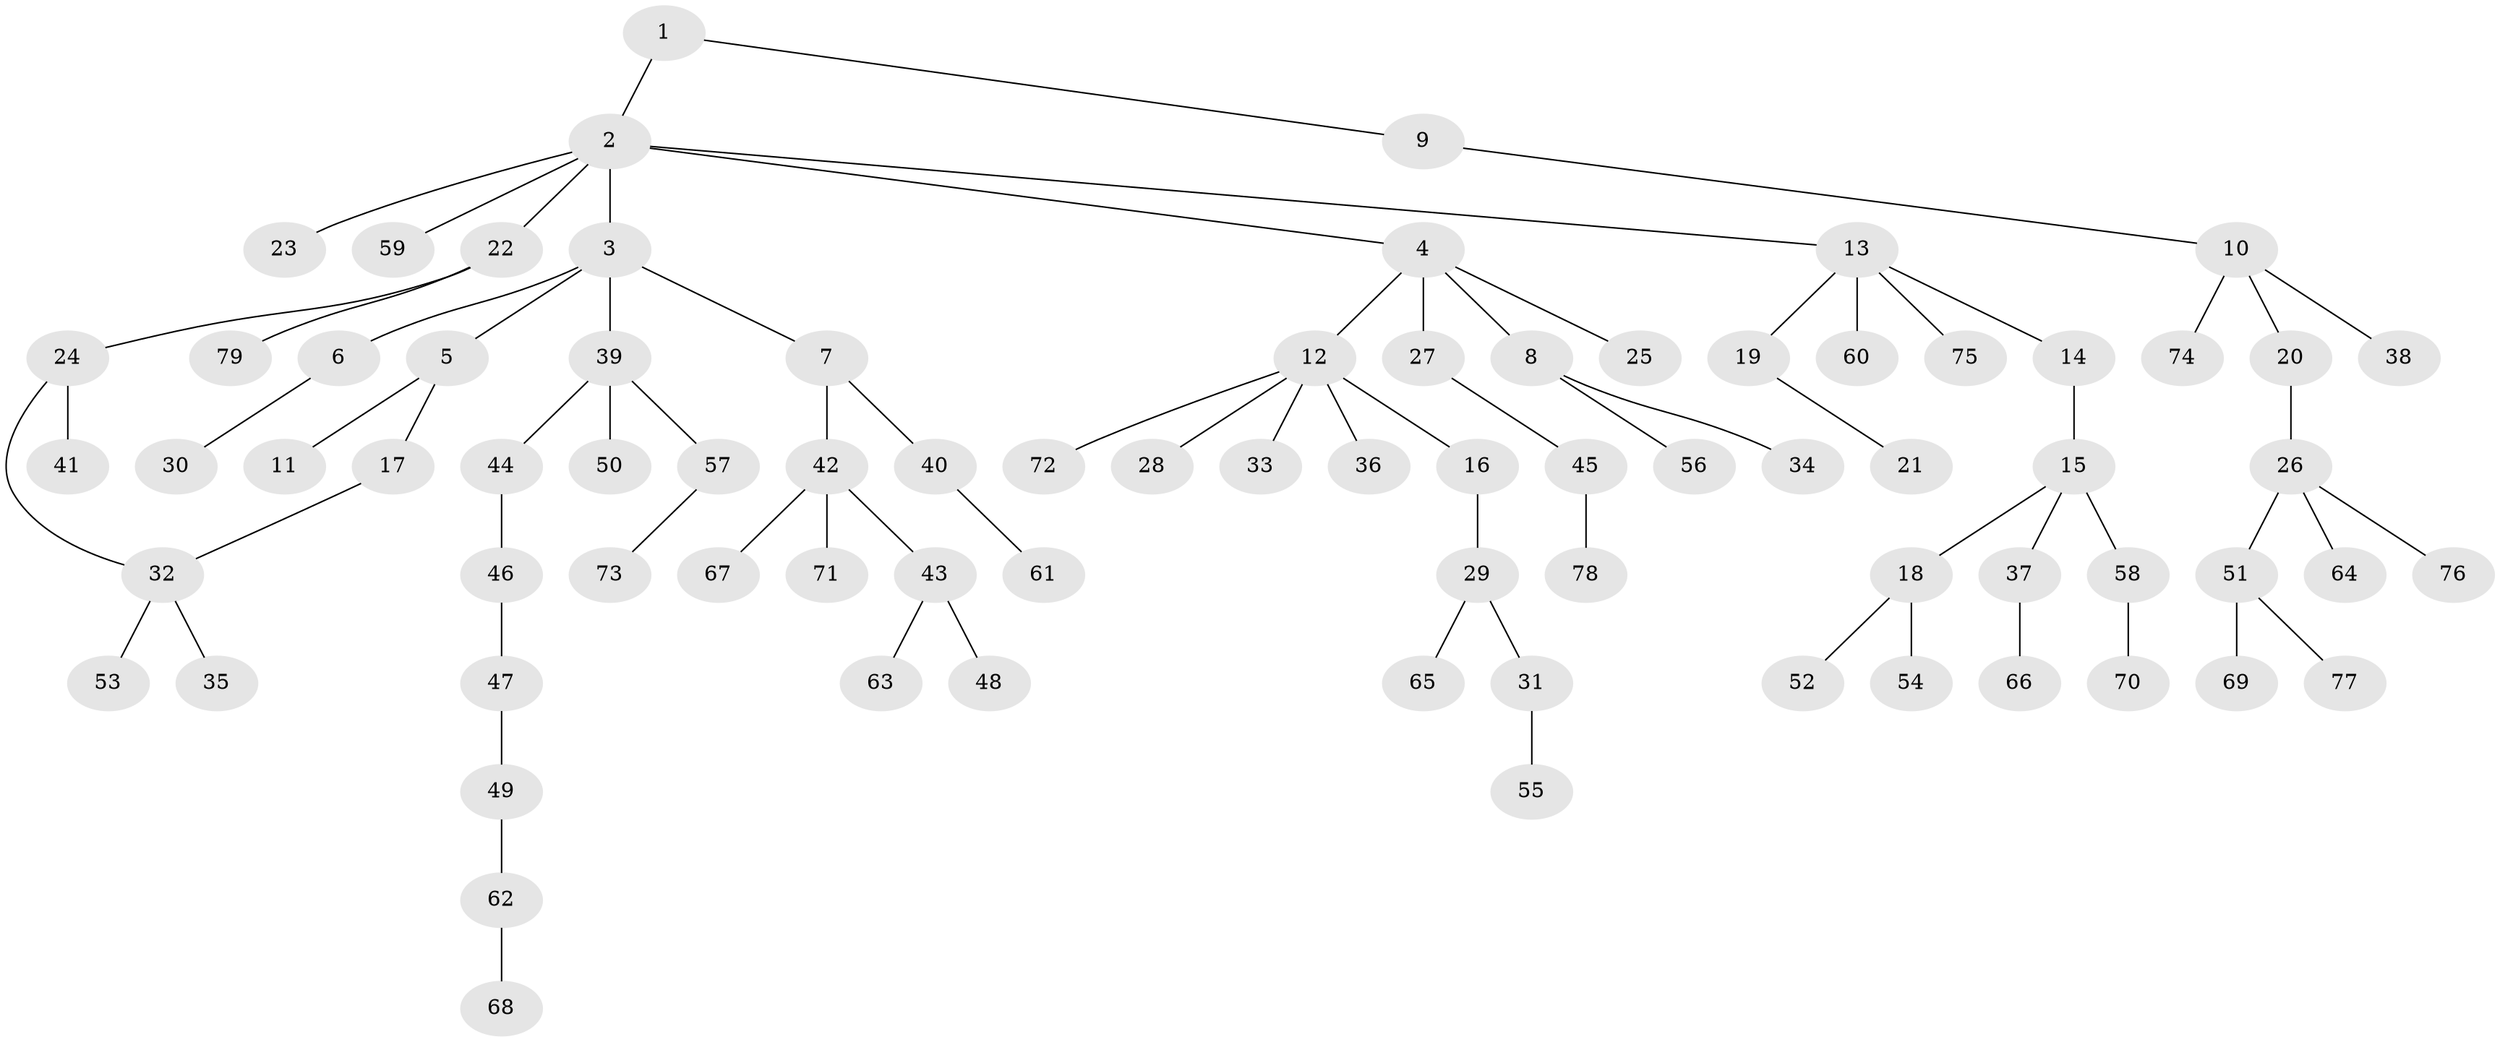 // Generated by graph-tools (version 1.1) at 2025/01/03/09/25 03:01:05]
// undirected, 79 vertices, 79 edges
graph export_dot {
graph [start="1"]
  node [color=gray90,style=filled];
  1;
  2;
  3;
  4;
  5;
  6;
  7;
  8;
  9;
  10;
  11;
  12;
  13;
  14;
  15;
  16;
  17;
  18;
  19;
  20;
  21;
  22;
  23;
  24;
  25;
  26;
  27;
  28;
  29;
  30;
  31;
  32;
  33;
  34;
  35;
  36;
  37;
  38;
  39;
  40;
  41;
  42;
  43;
  44;
  45;
  46;
  47;
  48;
  49;
  50;
  51;
  52;
  53;
  54;
  55;
  56;
  57;
  58;
  59;
  60;
  61;
  62;
  63;
  64;
  65;
  66;
  67;
  68;
  69;
  70;
  71;
  72;
  73;
  74;
  75;
  76;
  77;
  78;
  79;
  1 -- 2;
  1 -- 9;
  2 -- 3;
  2 -- 4;
  2 -- 13;
  2 -- 22;
  2 -- 23;
  2 -- 59;
  3 -- 5;
  3 -- 6;
  3 -- 7;
  3 -- 39;
  4 -- 8;
  4 -- 12;
  4 -- 25;
  4 -- 27;
  5 -- 11;
  5 -- 17;
  6 -- 30;
  7 -- 40;
  7 -- 42;
  8 -- 34;
  8 -- 56;
  9 -- 10;
  10 -- 20;
  10 -- 38;
  10 -- 74;
  12 -- 16;
  12 -- 28;
  12 -- 33;
  12 -- 36;
  12 -- 72;
  13 -- 14;
  13 -- 19;
  13 -- 60;
  13 -- 75;
  14 -- 15;
  15 -- 18;
  15 -- 37;
  15 -- 58;
  16 -- 29;
  17 -- 32;
  18 -- 52;
  18 -- 54;
  19 -- 21;
  20 -- 26;
  22 -- 24;
  22 -- 79;
  24 -- 32;
  24 -- 41;
  26 -- 51;
  26 -- 64;
  26 -- 76;
  27 -- 45;
  29 -- 31;
  29 -- 65;
  31 -- 55;
  32 -- 35;
  32 -- 53;
  37 -- 66;
  39 -- 44;
  39 -- 50;
  39 -- 57;
  40 -- 61;
  42 -- 43;
  42 -- 67;
  42 -- 71;
  43 -- 48;
  43 -- 63;
  44 -- 46;
  45 -- 78;
  46 -- 47;
  47 -- 49;
  49 -- 62;
  51 -- 69;
  51 -- 77;
  57 -- 73;
  58 -- 70;
  62 -- 68;
}
